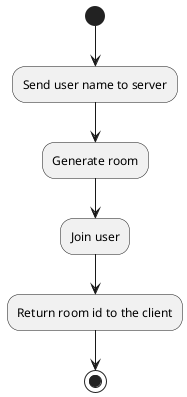 @startuml Use Case Diagram

(*) --> "Send user name to server"
--> "Generate room"
--> "Join user"
--> "Return room id to the client"
--> (*)

@enduml